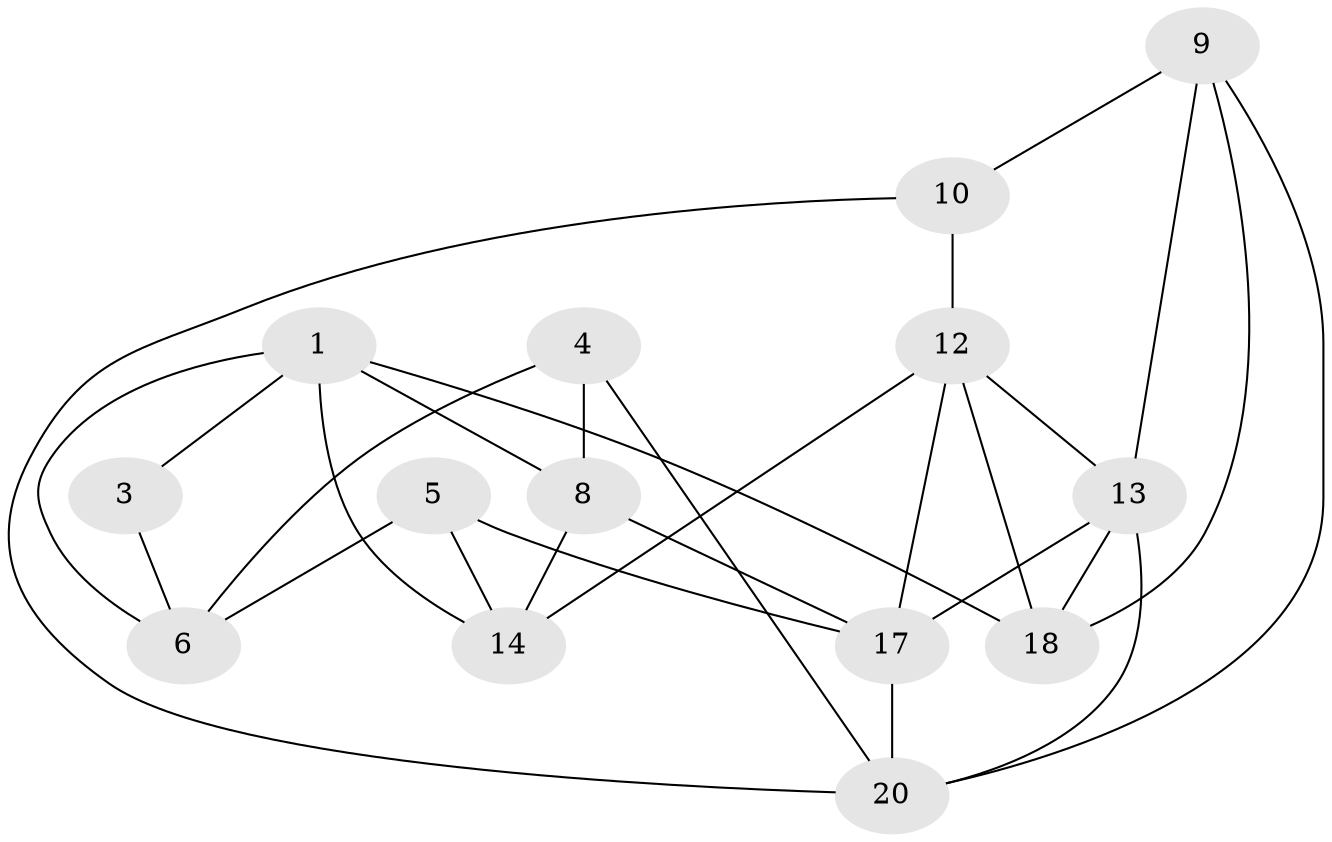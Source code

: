 // Generated by graph-tools (version 1.1) at 2025/46/02/15/25 05:46:28]
// undirected, 14 vertices, 28 edges
graph export_dot {
graph [start="1"]
  node [color=gray90,style=filled];
  1 [super="+15"];
  3 [super="+2"];
  4;
  5 [super="+7+19"];
  6 [super="+2+16+19"];
  8 [super="+7"];
  9 [super="+11"];
  10;
  12;
  13 [super="+16"];
  14;
  17;
  18 [super="+11+15"];
  20;
  1 -- 6;
  1 -- 18;
  1 -- 3;
  1 -- 8;
  1 -- 14;
  3 -- 6;
  4 -- 8;
  4 -- 20;
  4 -- 6;
  5 -- 17;
  5 -- 14;
  5 -- 6;
  8 -- 17;
  8 -- 14;
  9 -- 18;
  9 -- 13;
  9 -- 10;
  9 -- 20;
  10 -- 12;
  10 -- 20;
  12 -- 14;
  12 -- 17;
  12 -- 13;
  12 -- 18;
  13 -- 20;
  13 -- 17;
  13 -- 18;
  17 -- 20;
}
